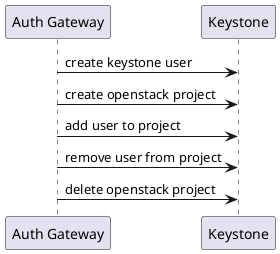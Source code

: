 @startuml

participant "Auth Gateway" as gateway
' participant "Ory Kratos API" as kratos
' participant "Ory Keto Write API" as ketoWrite
' participant "Ory Keto Read API" as ketoRead
participant "Keystone" as keystone

' gateway -> kratos : user registration
' gateway -> kratos : user login

' gateway -> ketoWrite : create role
' gateway -> ketoWrite : assign role
' gateway -> ketoWrite : delete role
' gateway -> ketoWrite : create permission
' gateway -> ketoWrite : delete permission

' gateway -> ketoRead : check permission

gateway -> keystone : create keystone user
gateway -> keystone : create openstack project
gateway -> keystone : add user to project
gateway -> keystone : remove user from project
gateway -> keystone : delete openstack project

@enduml
